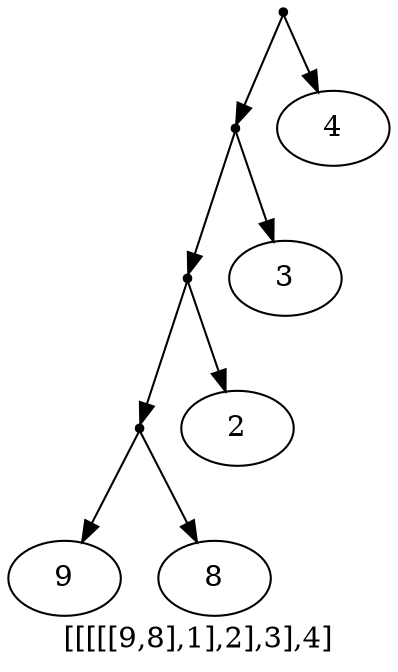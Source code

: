 digraph LeftTree { 
  label="[[[[[9,8],1],2],3],4]"
  r4 [shape=point]
  r3 [shape=point]
  r2 [shape=point]
  r1 [shape=point]
  r4 -> {4 r3}
  r3 -> {3 r2}
  r2 -> {2 r1}
  r1 -> {9 8}
} 
